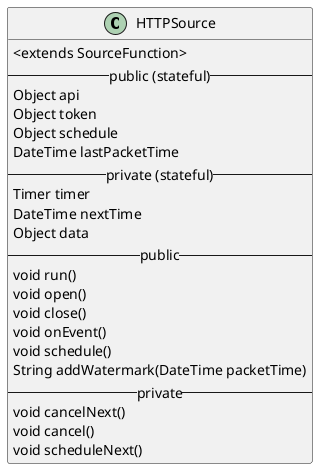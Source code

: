 @startuml
class HTTPSource  {
    <extends SourceFunction>
  -- public (stateful) --
  Object api
  Object token
  Object schedule
  DateTime lastPacketTime
  -- private (stateful) --
  Timer timer
  DateTime nextTime
  Object data
  -- public --
  void run()
  void open()
  void close()
  void onEvent()
  void schedule()
  String addWatermark(DateTime packetTime)
  -- private --
  void cancelNext()
  void cancel()
  void scheduleNext()
}
@enduml

